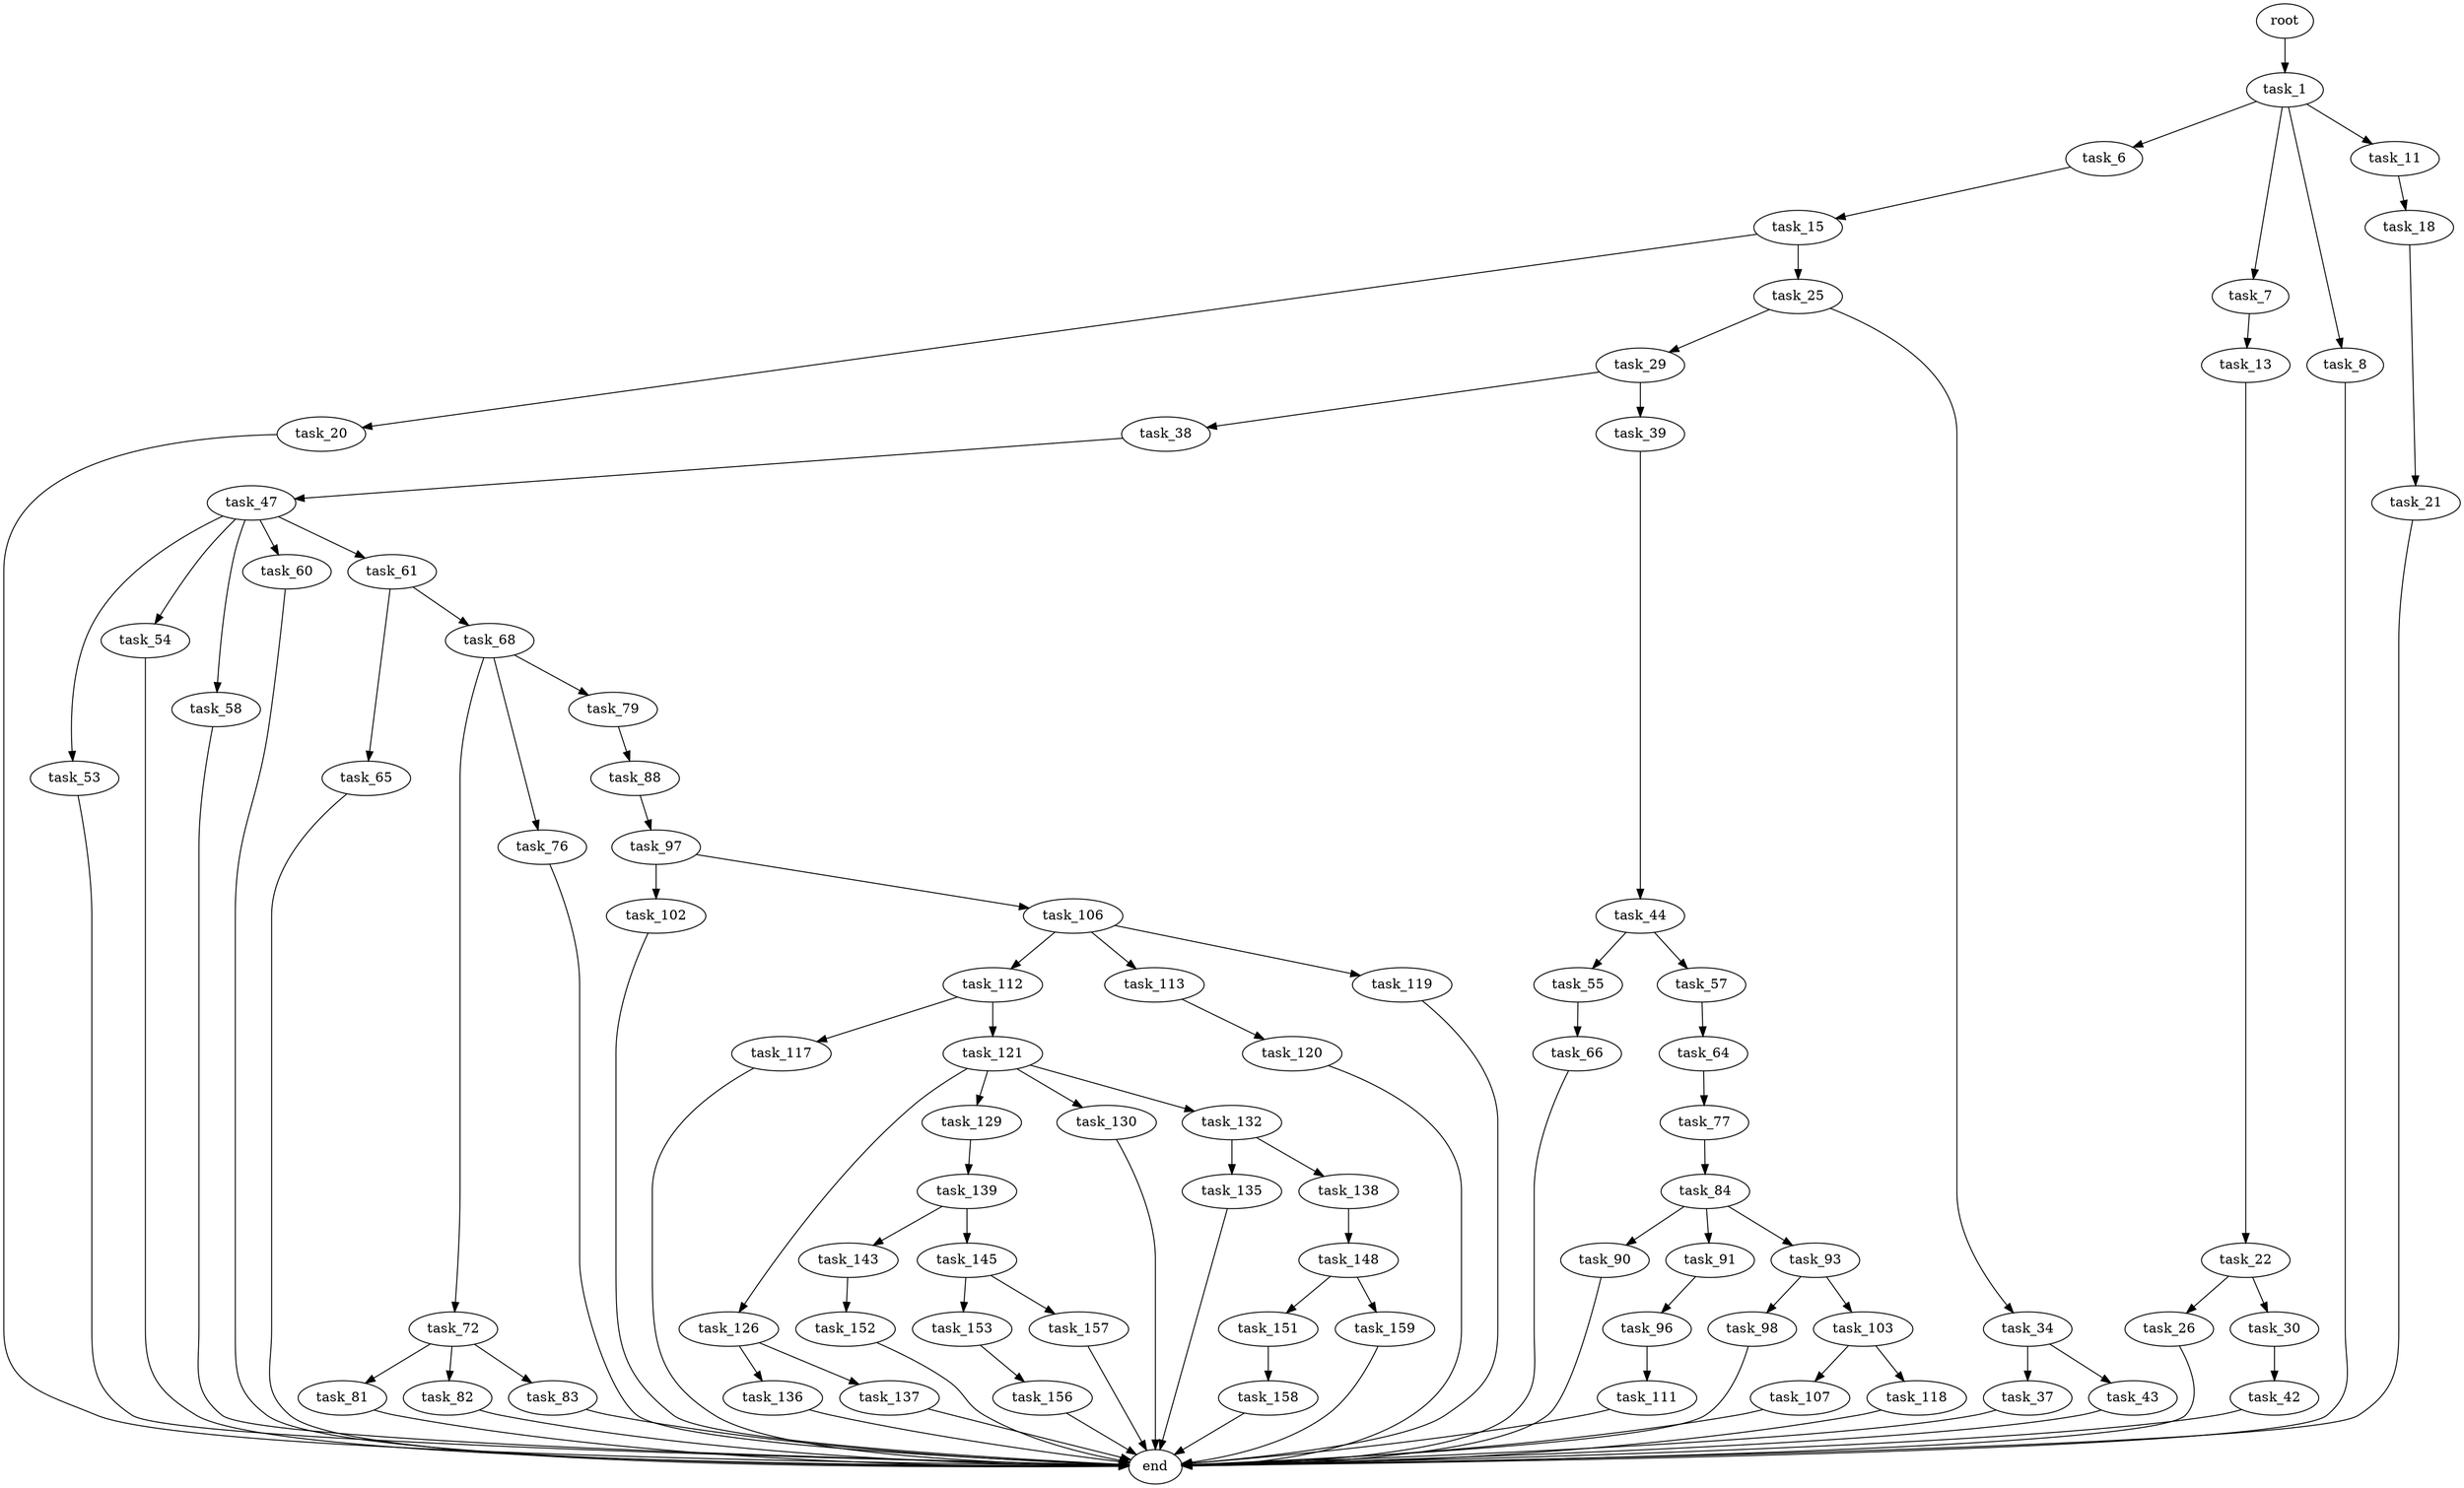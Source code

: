 digraph G {
  root [size="0.000000"];
  task_1 [size="49400869772.000000"];
  task_6 [size="1073741824000.000000"];
  task_7 [size="13123628728.000000"];
  task_8 [size="18678431979.000000"];
  task_11 [size="134217728000.000000"];
  task_15 [size="549755813888.000000"];
  task_13 [size="21413720449.000000"];
  end [size="0.000000"];
  task_18 [size="32939804664.000000"];
  task_22 [size="16709895095.000000"];
  task_20 [size="14204335795.000000"];
  task_25 [size="1420050606131.000000"];
  task_21 [size="368293445632.000000"];
  task_26 [size="193691166252.000000"];
  task_30 [size="389502042.000000"];
  task_29 [size="2636509974.000000"];
  task_34 [size="68719476736.000000"];
  task_38 [size="32592072706.000000"];
  task_39 [size="7190313260.000000"];
  task_42 [size="183310275067.000000"];
  task_37 [size="43554458032.000000"];
  task_43 [size="28991029248.000000"];
  task_47 [size="231928233984.000000"];
  task_44 [size="8589934592.000000"];
  task_55 [size="68719476736.000000"];
  task_57 [size="12824841502.000000"];
  task_53 [size="8589934592.000000"];
  task_54 [size="134217728000.000000"];
  task_58 [size="28991029248.000000"];
  task_60 [size="270505018077.000000"];
  task_61 [size="3587425555.000000"];
  task_66 [size="2264845315.000000"];
  task_64 [size="28287921301.000000"];
  task_65 [size="16525974412.000000"];
  task_68 [size="782757789696.000000"];
  task_77 [size="9662518343.000000"];
  task_72 [size="28779098169.000000"];
  task_76 [size="36886904912.000000"];
  task_79 [size="4460069558.000000"];
  task_81 [size="26506787612.000000"];
  task_82 [size="10926163446.000000"];
  task_83 [size="134217728000.000000"];
  task_84 [size="2220205090.000000"];
  task_88 [size="37189742843.000000"];
  task_90 [size="549343109960.000000"];
  task_91 [size="701583351142.000000"];
  task_93 [size="1253663016.000000"];
  task_97 [size="109297874572.000000"];
  task_96 [size="549755813888.000000"];
  task_98 [size="27901945814.000000"];
  task_103 [size="1655553002.000000"];
  task_111 [size="14786470864.000000"];
  task_102 [size="549755813888.000000"];
  task_106 [size="549755813888.000000"];
  task_107 [size="2137116626.000000"];
  task_118 [size="8589934592.000000"];
  task_112 [size="826036097537.000000"];
  task_113 [size="273154991075.000000"];
  task_119 [size="549755813888.000000"];
  task_117 [size="4739797514.000000"];
  task_121 [size="8893355972.000000"];
  task_120 [size="80329121232.000000"];
  task_126 [size="43945474078.000000"];
  task_129 [size="32069199322.000000"];
  task_130 [size="8994811056.000000"];
  task_132 [size="450941640303.000000"];
  task_136 [size="1073741824000.000000"];
  task_137 [size="782757789696.000000"];
  task_139 [size="8818174150.000000"];
  task_135 [size="816561072.000000"];
  task_138 [size="549755813888.000000"];
  task_148 [size="323420467086.000000"];
  task_143 [size="231928233984.000000"];
  task_145 [size="1073741824000.000000"];
  task_152 [size="8589934592.000000"];
  task_153 [size="53567604744.000000"];
  task_157 [size="16494803367.000000"];
  task_151 [size="549755813888.000000"];
  task_159 [size="5628260353.000000"];
  task_158 [size="638590368884.000000"];
  task_156 [size="368293445632.000000"];

  root -> task_1 [size="1.000000"];
  task_1 -> task_6 [size="838860800.000000"];
  task_1 -> task_7 [size="838860800.000000"];
  task_1 -> task_8 [size="838860800.000000"];
  task_1 -> task_11 [size="838860800.000000"];
  task_6 -> task_15 [size="838860800.000000"];
  task_7 -> task_13 [size="838860800.000000"];
  task_8 -> end [size="1.000000"];
  task_11 -> task_18 [size="209715200.000000"];
  task_15 -> task_20 [size="536870912.000000"];
  task_15 -> task_25 [size="536870912.000000"];
  task_13 -> task_22 [size="33554432.000000"];
  task_18 -> task_21 [size="536870912.000000"];
  task_22 -> task_26 [size="411041792.000000"];
  task_22 -> task_30 [size="411041792.000000"];
  task_20 -> end [size="1.000000"];
  task_25 -> task_29 [size="838860800.000000"];
  task_25 -> task_34 [size="838860800.000000"];
  task_21 -> end [size="1.000000"];
  task_26 -> end [size="1.000000"];
  task_30 -> task_42 [size="33554432.000000"];
  task_29 -> task_38 [size="75497472.000000"];
  task_29 -> task_39 [size="75497472.000000"];
  task_34 -> task_37 [size="134217728.000000"];
  task_34 -> task_43 [size="134217728.000000"];
  task_38 -> task_47 [size="536870912.000000"];
  task_39 -> task_44 [size="536870912.000000"];
  task_42 -> end [size="1.000000"];
  task_37 -> end [size="1.000000"];
  task_43 -> end [size="1.000000"];
  task_47 -> task_53 [size="301989888.000000"];
  task_47 -> task_54 [size="301989888.000000"];
  task_47 -> task_58 [size="301989888.000000"];
  task_47 -> task_60 [size="301989888.000000"];
  task_47 -> task_61 [size="301989888.000000"];
  task_44 -> task_55 [size="33554432.000000"];
  task_44 -> task_57 [size="33554432.000000"];
  task_55 -> task_66 [size="134217728.000000"];
  task_57 -> task_64 [size="536870912.000000"];
  task_53 -> end [size="1.000000"];
  task_54 -> end [size="1.000000"];
  task_58 -> end [size="1.000000"];
  task_60 -> end [size="1.000000"];
  task_61 -> task_65 [size="209715200.000000"];
  task_61 -> task_68 [size="209715200.000000"];
  task_66 -> end [size="1.000000"];
  task_64 -> task_77 [size="75497472.000000"];
  task_65 -> end [size="1.000000"];
  task_68 -> task_72 [size="679477248.000000"];
  task_68 -> task_76 [size="679477248.000000"];
  task_68 -> task_79 [size="679477248.000000"];
  task_77 -> task_84 [size="411041792.000000"];
  task_72 -> task_81 [size="838860800.000000"];
  task_72 -> task_82 [size="838860800.000000"];
  task_72 -> task_83 [size="838860800.000000"];
  task_76 -> end [size="1.000000"];
  task_79 -> task_88 [size="75497472.000000"];
  task_81 -> end [size="1.000000"];
  task_82 -> end [size="1.000000"];
  task_83 -> end [size="1.000000"];
  task_84 -> task_90 [size="75497472.000000"];
  task_84 -> task_91 [size="75497472.000000"];
  task_84 -> task_93 [size="75497472.000000"];
  task_88 -> task_97 [size="679477248.000000"];
  task_90 -> end [size="1.000000"];
  task_91 -> task_96 [size="838860800.000000"];
  task_93 -> task_98 [size="134217728.000000"];
  task_93 -> task_103 [size="134217728.000000"];
  task_97 -> task_102 [size="75497472.000000"];
  task_97 -> task_106 [size="75497472.000000"];
  task_96 -> task_111 [size="536870912.000000"];
  task_98 -> end [size="1.000000"];
  task_103 -> task_107 [size="33554432.000000"];
  task_103 -> task_118 [size="33554432.000000"];
  task_111 -> end [size="1.000000"];
  task_102 -> end [size="1.000000"];
  task_106 -> task_112 [size="536870912.000000"];
  task_106 -> task_113 [size="536870912.000000"];
  task_106 -> task_119 [size="536870912.000000"];
  task_107 -> end [size="1.000000"];
  task_118 -> end [size="1.000000"];
  task_112 -> task_117 [size="679477248.000000"];
  task_112 -> task_121 [size="679477248.000000"];
  task_113 -> task_120 [size="209715200.000000"];
  task_119 -> end [size="1.000000"];
  task_117 -> end [size="1.000000"];
  task_121 -> task_126 [size="536870912.000000"];
  task_121 -> task_129 [size="536870912.000000"];
  task_121 -> task_130 [size="536870912.000000"];
  task_121 -> task_132 [size="536870912.000000"];
  task_120 -> end [size="1.000000"];
  task_126 -> task_136 [size="33554432.000000"];
  task_126 -> task_137 [size="33554432.000000"];
  task_129 -> task_139 [size="75497472.000000"];
  task_130 -> end [size="1.000000"];
  task_132 -> task_135 [size="411041792.000000"];
  task_132 -> task_138 [size="411041792.000000"];
  task_136 -> end [size="1.000000"];
  task_137 -> end [size="1.000000"];
  task_139 -> task_143 [size="209715200.000000"];
  task_139 -> task_145 [size="209715200.000000"];
  task_135 -> end [size="1.000000"];
  task_138 -> task_148 [size="536870912.000000"];
  task_148 -> task_151 [size="838860800.000000"];
  task_148 -> task_159 [size="838860800.000000"];
  task_143 -> task_152 [size="301989888.000000"];
  task_145 -> task_153 [size="838860800.000000"];
  task_145 -> task_157 [size="838860800.000000"];
  task_152 -> end [size="1.000000"];
  task_153 -> task_156 [size="838860800.000000"];
  task_157 -> end [size="1.000000"];
  task_151 -> task_158 [size="536870912.000000"];
  task_159 -> end [size="1.000000"];
  task_158 -> end [size="1.000000"];
  task_156 -> end [size="1.000000"];
}

